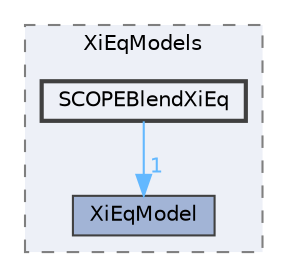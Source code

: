 digraph "applications/solvers/combustion/PDRFoam/XiModels/XiEqModels/SCOPEBlendXiEq"
{
 // LATEX_PDF_SIZE
  bgcolor="transparent";
  edge [fontname=Helvetica,fontsize=10,labelfontname=Helvetica,labelfontsize=10];
  node [fontname=Helvetica,fontsize=10,shape=box,height=0.2,width=0.4];
  compound=true
  subgraph clusterdir_86c6030308677972953fc7979d3a85bb {
    graph [ bgcolor="#edf0f7", pencolor="grey50", label="XiEqModels", fontname=Helvetica,fontsize=10 style="filled,dashed", URL="dir_86c6030308677972953fc7979d3a85bb.html",tooltip=""]
  dir_a02a87a06df1180e1e734c7954ddb4f4 [label="XiEqModel", fillcolor="#a2b4d6", color="grey25", style="filled", URL="dir_a02a87a06df1180e1e734c7954ddb4f4.html",tooltip=""];
  dir_b0d67970745ae4127059793c393f4c28 [label="SCOPEBlendXiEq", fillcolor="#edf0f7", color="grey25", style="filled,bold", URL="dir_b0d67970745ae4127059793c393f4c28.html",tooltip=""];
  }
  dir_b0d67970745ae4127059793c393f4c28->dir_a02a87a06df1180e1e734c7954ddb4f4 [headlabel="1", labeldistance=1.5 headhref="dir_003442_004434.html" href="dir_003442_004434.html" color="steelblue1" fontcolor="steelblue1"];
}
